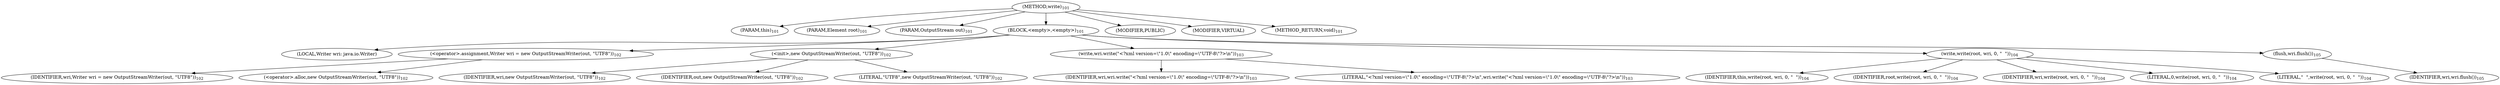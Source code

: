 digraph "write" {  
"44" [label = <(METHOD,write)<SUB>101</SUB>> ]
"6" [label = <(PARAM,this)<SUB>101</SUB>> ]
"45" [label = <(PARAM,Element root)<SUB>101</SUB>> ]
"46" [label = <(PARAM,OutputStream out)<SUB>101</SUB>> ]
"47" [label = <(BLOCK,&lt;empty&gt;,&lt;empty&gt;)<SUB>101</SUB>> ]
"4" [label = <(LOCAL,Writer wri: java.io.Writer)> ]
"48" [label = <(&lt;operator&gt;.assignment,Writer wri = new OutputStreamWriter(out, &quot;UTF8&quot;))<SUB>102</SUB>> ]
"49" [label = <(IDENTIFIER,wri,Writer wri = new OutputStreamWriter(out, &quot;UTF8&quot;))<SUB>102</SUB>> ]
"50" [label = <(&lt;operator&gt;.alloc,new OutputStreamWriter(out, &quot;UTF8&quot;))<SUB>102</SUB>> ]
"51" [label = <(&lt;init&gt;,new OutputStreamWriter(out, &quot;UTF8&quot;))<SUB>102</SUB>> ]
"3" [label = <(IDENTIFIER,wri,new OutputStreamWriter(out, &quot;UTF8&quot;))<SUB>102</SUB>> ]
"52" [label = <(IDENTIFIER,out,new OutputStreamWriter(out, &quot;UTF8&quot;))<SUB>102</SUB>> ]
"53" [label = <(LITERAL,&quot;UTF8&quot;,new OutputStreamWriter(out, &quot;UTF8&quot;))<SUB>102</SUB>> ]
"54" [label = <(write,wri.write(&quot;&lt;?xml version=\&quot;1.0\&quot; encoding=\&quot;UTF-8\&quot;?&gt;\n&quot;))<SUB>103</SUB>> ]
"55" [label = <(IDENTIFIER,wri,wri.write(&quot;&lt;?xml version=\&quot;1.0\&quot; encoding=\&quot;UTF-8\&quot;?&gt;\n&quot;))<SUB>103</SUB>> ]
"56" [label = <(LITERAL,&quot;&lt;?xml version=\&quot;1.0\&quot; encoding=\&quot;UTF-8\&quot;?&gt;\n&quot;,wri.write(&quot;&lt;?xml version=\&quot;1.0\&quot; encoding=\&quot;UTF-8\&quot;?&gt;\n&quot;))<SUB>103</SUB>> ]
"57" [label = <(write,write(root, wri, 0, &quot;  &quot;))<SUB>104</SUB>> ]
"5" [label = <(IDENTIFIER,this,write(root, wri, 0, &quot;  &quot;))<SUB>104</SUB>> ]
"58" [label = <(IDENTIFIER,root,write(root, wri, 0, &quot;  &quot;))<SUB>104</SUB>> ]
"59" [label = <(IDENTIFIER,wri,write(root, wri, 0, &quot;  &quot;))<SUB>104</SUB>> ]
"60" [label = <(LITERAL,0,write(root, wri, 0, &quot;  &quot;))<SUB>104</SUB>> ]
"61" [label = <(LITERAL,&quot;  &quot;,write(root, wri, 0, &quot;  &quot;))<SUB>104</SUB>> ]
"62" [label = <(flush,wri.flush())<SUB>105</SUB>> ]
"63" [label = <(IDENTIFIER,wri,wri.flush())<SUB>105</SUB>> ]
"64" [label = <(MODIFIER,PUBLIC)> ]
"65" [label = <(MODIFIER,VIRTUAL)> ]
"66" [label = <(METHOD_RETURN,void)<SUB>101</SUB>> ]
  "44" -> "6" 
  "44" -> "45" 
  "44" -> "46" 
  "44" -> "47" 
  "44" -> "64" 
  "44" -> "65" 
  "44" -> "66" 
  "47" -> "4" 
  "47" -> "48" 
  "47" -> "51" 
  "47" -> "54" 
  "47" -> "57" 
  "47" -> "62" 
  "48" -> "49" 
  "48" -> "50" 
  "51" -> "3" 
  "51" -> "52" 
  "51" -> "53" 
  "54" -> "55" 
  "54" -> "56" 
  "57" -> "5" 
  "57" -> "58" 
  "57" -> "59" 
  "57" -> "60" 
  "57" -> "61" 
  "62" -> "63" 
}
